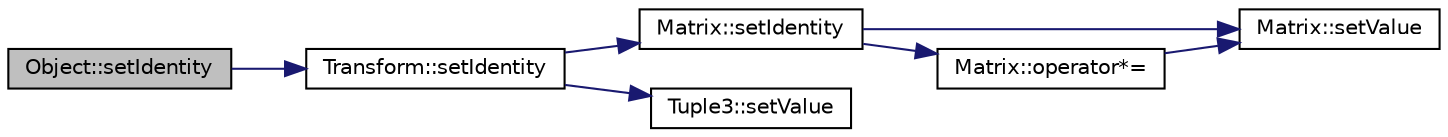 digraph "Object::setIdentity"
{
  edge [fontname="Helvetica",fontsize="10",labelfontname="Helvetica",labelfontsize="10"];
  node [fontname="Helvetica",fontsize="10",shape=record];
  rankdir="LR";
  Node1 [label="Object::setIdentity",height=0.2,width=0.4,color="black", fillcolor="grey75", style="filled", fontcolor="black"];
  Node1 -> Node2 [color="midnightblue",fontsize="10",style="solid",fontname="Helvetica"];
  Node2 [label="Transform::setIdentity",height=0.2,width=0.4,color="black", fillcolor="white", style="filled",URL="$class_transform.html#ae629833596d63ea55a4d25ae8e50dbe6"];
  Node2 -> Node3 [color="midnightblue",fontsize="10",style="solid",fontname="Helvetica"];
  Node3 [label="Matrix::setIdentity",height=0.2,width=0.4,color="black", fillcolor="white", style="filled",URL="$class_matrix.html#a7c56f28d03ac651fbb3c9af5c5fac653"];
  Node3 -> Node4 [color="midnightblue",fontsize="10",style="solid",fontname="Helvetica"];
  Node4 [label="Matrix::setValue",height=0.2,width=0.4,color="black", fillcolor="white", style="filled",URL="$class_matrix.html#a6db0d5bffe96f02e3ff3ff899e0c4d8d"];
  Node3 -> Node5 [color="midnightblue",fontsize="10",style="solid",fontname="Helvetica"];
  Node5 [label="Matrix::operator*=",height=0.2,width=0.4,color="black", fillcolor="white", style="filled",URL="$class_matrix.html#aac6dd563f8c6f859f3d0760f406a1a58"];
  Node5 -> Node4 [color="midnightblue",fontsize="10",style="solid",fontname="Helvetica"];
  Node2 -> Node6 [color="midnightblue",fontsize="10",style="solid",fontname="Helvetica"];
  Node6 [label="Tuple3::setValue",height=0.2,width=0.4,color="black", fillcolor="white", style="filled",URL="$class_tuple3.html#a3ef593aef12718dc19f9cc0acff26491"];
}
